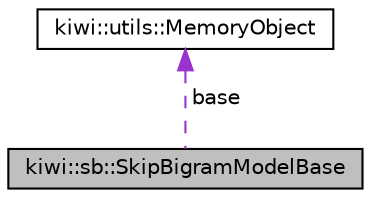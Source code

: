 digraph "kiwi::sb::SkipBigramModelBase"
{
 // LATEX_PDF_SIZE
  edge [fontname="Helvetica",fontsize="10",labelfontname="Helvetica",labelfontsize="10"];
  node [fontname="Helvetica",fontsize="10",shape=record];
  Node1 [label="kiwi::sb::SkipBigramModelBase",height=0.2,width=0.4,color="black", fillcolor="grey75", style="filled", fontcolor="black",tooltip=" "];
  Node2 -> Node1 [dir="back",color="darkorchid3",fontsize="10",style="dashed",label=" base" ,fontname="Helvetica"];
  Node2 [label="kiwi::utils::MemoryObject",height=0.2,width=0.4,color="black", fillcolor="white", style="filled",URL="$classkiwi_1_1utils_1_1MemoryObject.html",tooltip=" "];
}
